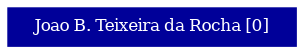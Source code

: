 strict graph grafo2 {
	graph [bb="0,0,138,18", id=grafo2, overlap=False];
	node [label="\N", fontsize=8, shape=rectangle, style=filled];
	0 [label="Joao B. Teixeira da Rocha [0]", URL="http://lattes.cnpq.br/3935055744673018", color="#000099", fontcolor="#FFFFFF", height="0.25", pos="69,9", width="1.9167"];
}
